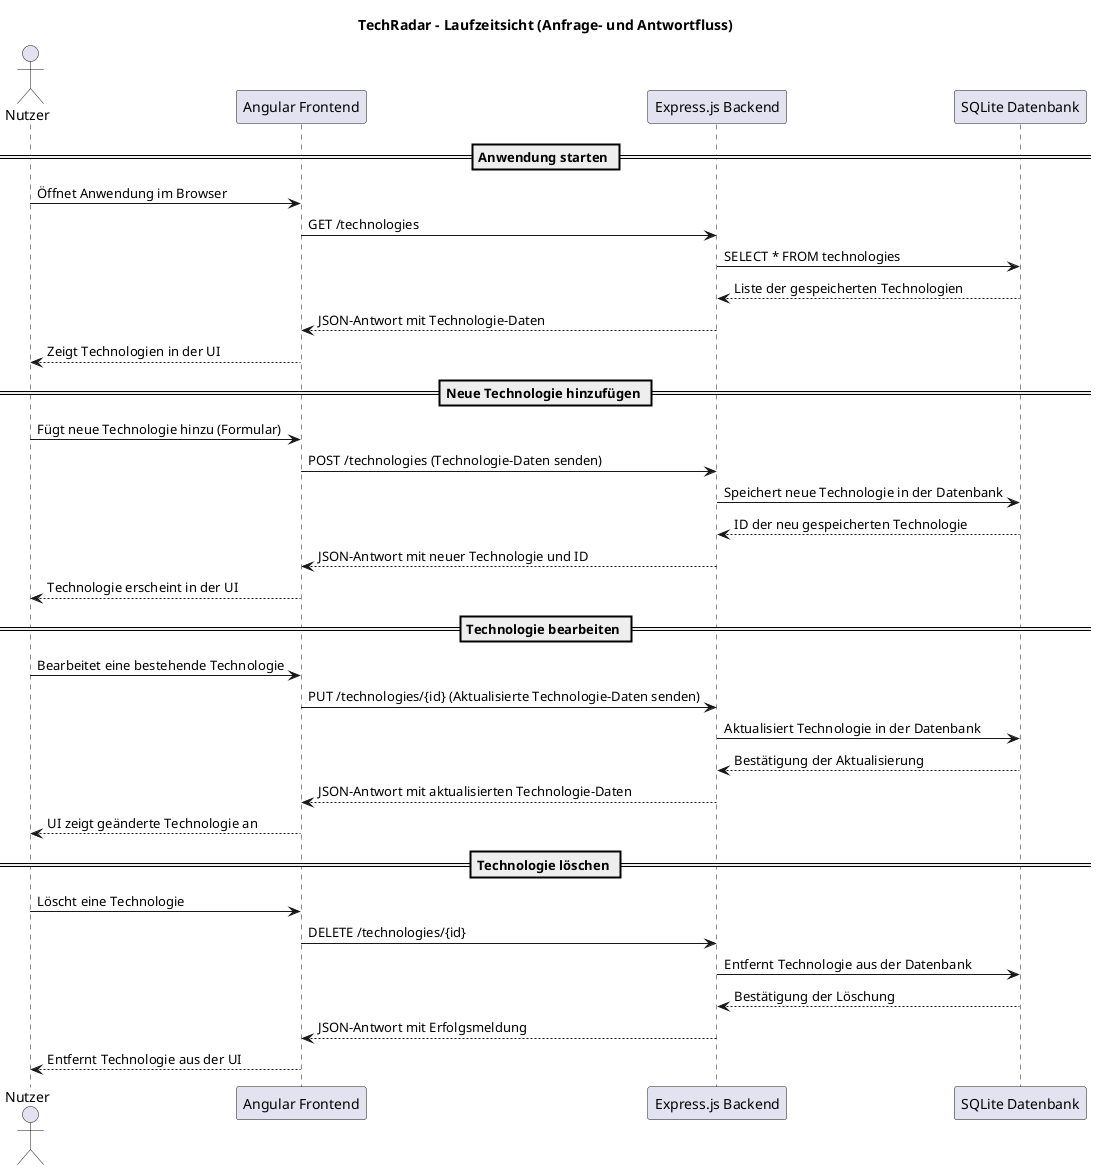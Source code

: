 @startuml
title TechRadar - Laufzeitsicht (Anfrage- und Antwortfluss)

actor Nutzer
participant "Angular Frontend" as Frontend
participant "Express.js Backend" as Backend
participant "SQLite Datenbank" as Datenbank

== Anwendung starten ==
Nutzer -> Frontend : Öffnet Anwendung im Browser
Frontend -> Backend : GET /technologies
Backend -> Datenbank : SELECT * FROM technologies
Datenbank --> Backend : Liste der gespeicherten Technologien
Backend --> Frontend : JSON-Antwort mit Technologie-Daten
Frontend --> Nutzer : Zeigt Technologien in der UI

== Neue Technologie hinzufügen ==
Nutzer -> Frontend : Fügt neue Technologie hinzu (Formular)
Frontend -> Backend : POST /technologies (Technologie-Daten senden)
Backend -> Datenbank : Speichert neue Technologie in der Datenbank
Datenbank --> Backend : ID der neu gespeicherten Technologie
Backend --> Frontend : JSON-Antwort mit neuer Technologie und ID
Frontend --> Nutzer : Technologie erscheint in der UI

== Technologie bearbeiten ==
Nutzer -> Frontend : Bearbeitet eine bestehende Technologie
Frontend -> Backend : PUT /technologies/{id} (Aktualisierte Technologie-Daten senden)
Backend -> Datenbank : Aktualisiert Technologie in der Datenbank
Datenbank --> Backend : Bestätigung der Aktualisierung
Backend --> Frontend : JSON-Antwort mit aktualisierten Technologie-Daten
Frontend --> Nutzer : UI zeigt geänderte Technologie an

== Technologie löschen ==
Nutzer -> Frontend : Löscht eine Technologie
Frontend -> Backend : DELETE /technologies/{id}
Backend -> Datenbank : Entfernt Technologie aus der Datenbank
Datenbank --> Backend : Bestätigung der Löschung
Backend --> Frontend : JSON-Antwort mit Erfolgsmeldung
Frontend --> Nutzer : Entfernt Technologie aus der UI

@enduml
